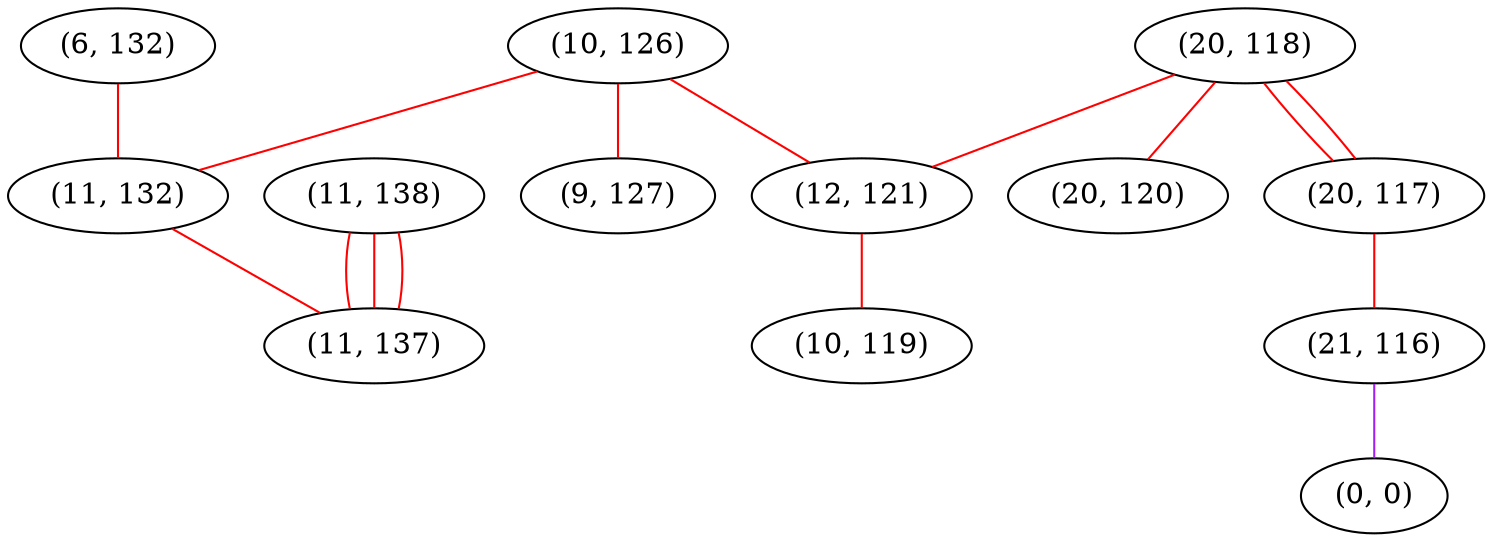 graph "" {
"(6, 132)";
"(11, 138)";
"(10, 126)";
"(11, 132)";
"(20, 118)";
"(20, 120)";
"(20, 117)";
"(11, 137)";
"(12, 121)";
"(21, 116)";
"(0, 0)";
"(9, 127)";
"(10, 119)";
"(6, 132)" -- "(11, 132)"  [color=red, key=0, weight=1];
"(11, 138)" -- "(11, 137)"  [color=red, key=0, weight=1];
"(11, 138)" -- "(11, 137)"  [color=red, key=1, weight=1];
"(11, 138)" -- "(11, 137)"  [color=red, key=2, weight=1];
"(10, 126)" -- "(12, 121)"  [color=red, key=0, weight=1];
"(10, 126)" -- "(11, 132)"  [color=red, key=0, weight=1];
"(10, 126)" -- "(9, 127)"  [color=red, key=0, weight=1];
"(11, 132)" -- "(11, 137)"  [color=red, key=0, weight=1];
"(20, 118)" -- "(20, 117)"  [color=red, key=0, weight=1];
"(20, 118)" -- "(20, 117)"  [color=red, key=1, weight=1];
"(20, 118)" -- "(12, 121)"  [color=red, key=0, weight=1];
"(20, 118)" -- "(20, 120)"  [color=red, key=0, weight=1];
"(20, 117)" -- "(21, 116)"  [color=red, key=0, weight=1];
"(12, 121)" -- "(10, 119)"  [color=red, key=0, weight=1];
"(21, 116)" -- "(0, 0)"  [color=purple, key=0, weight=4];
}
